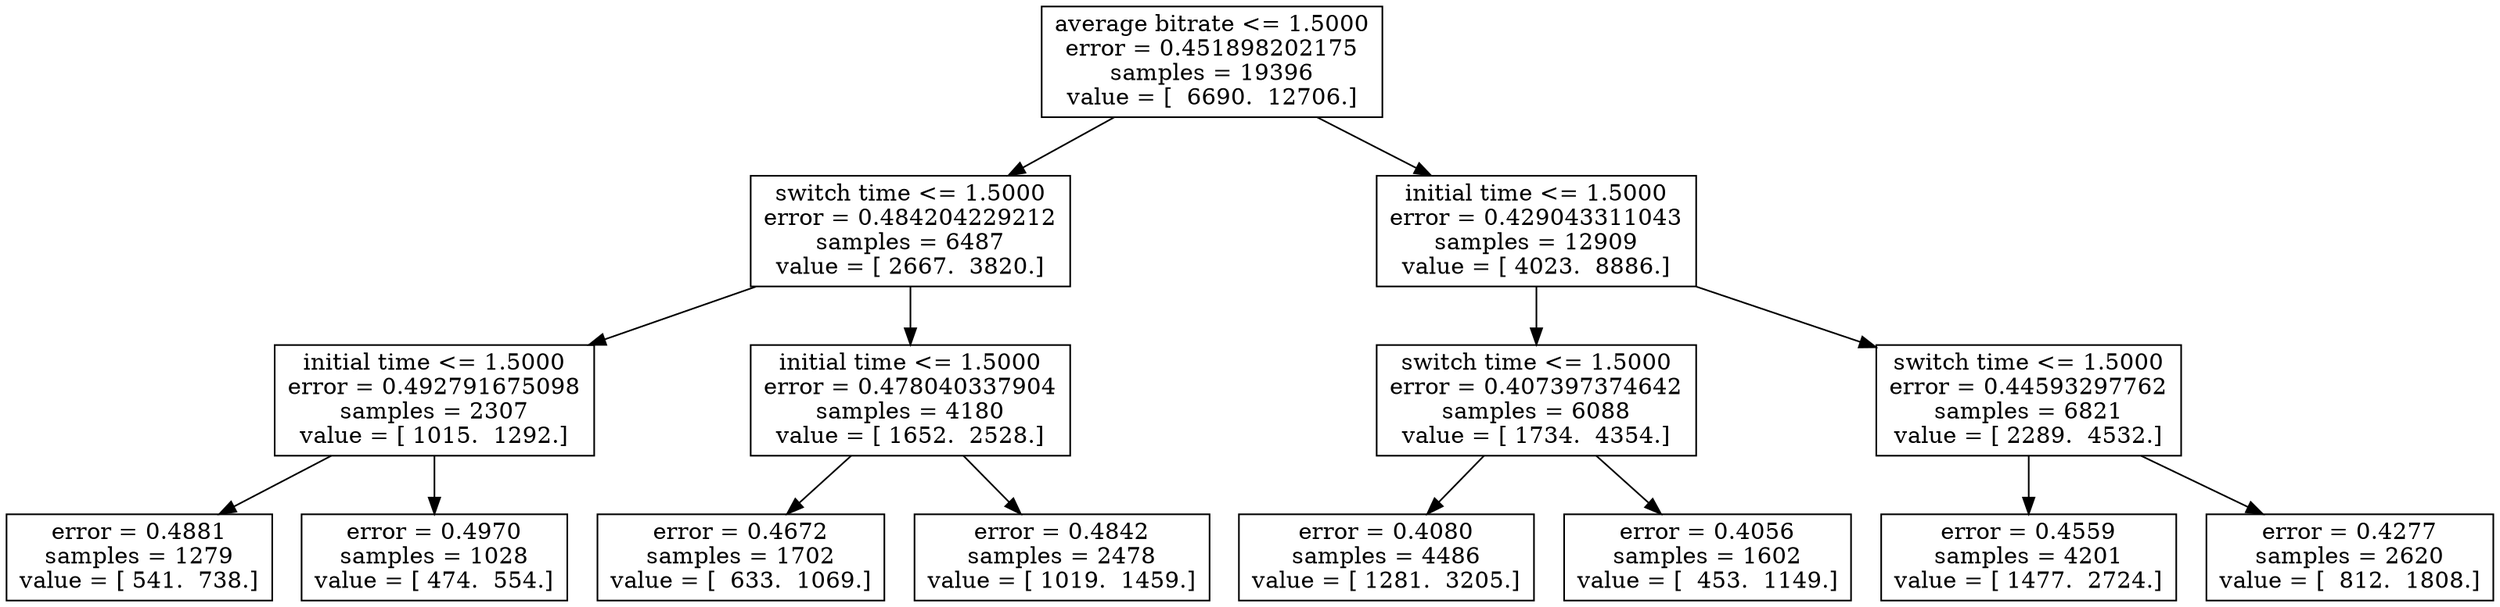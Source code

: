 digraph Tree {
0 [label="average bitrate <= 1.5000\nerror = 0.451898202175\nsamples = 19396\nvalue = [  6690.  12706.]", shape="box"] ;
1 [label="switch time <= 1.5000\nerror = 0.484204229212\nsamples = 6487\nvalue = [ 2667.  3820.]", shape="box"] ;
0 -> 1 ;
2 [label="initial time <= 1.5000\nerror = 0.492791675098\nsamples = 2307\nvalue = [ 1015.  1292.]", shape="box"] ;
1 -> 2 ;
3 [label="error = 0.4881\nsamples = 1279\nvalue = [ 541.  738.]", shape="box"] ;
2 -> 3 ;
4 [label="error = 0.4970\nsamples = 1028\nvalue = [ 474.  554.]", shape="box"] ;
2 -> 4 ;
5 [label="initial time <= 1.5000\nerror = 0.478040337904\nsamples = 4180\nvalue = [ 1652.  2528.]", shape="box"] ;
1 -> 5 ;
6 [label="error = 0.4672\nsamples = 1702\nvalue = [  633.  1069.]", shape="box"] ;
5 -> 6 ;
7 [label="error = 0.4842\nsamples = 2478\nvalue = [ 1019.  1459.]", shape="box"] ;
5 -> 7 ;
8 [label="initial time <= 1.5000\nerror = 0.429043311043\nsamples = 12909\nvalue = [ 4023.  8886.]", shape="box"] ;
0 -> 8 ;
9 [label="switch time <= 1.5000\nerror = 0.407397374642\nsamples = 6088\nvalue = [ 1734.  4354.]", shape="box"] ;
8 -> 9 ;
10 [label="error = 0.4080\nsamples = 4486\nvalue = [ 1281.  3205.]", shape="box"] ;
9 -> 10 ;
11 [label="error = 0.4056\nsamples = 1602\nvalue = [  453.  1149.]", shape="box"] ;
9 -> 11 ;
12 [label="switch time <= 1.5000\nerror = 0.44593297762\nsamples = 6821\nvalue = [ 2289.  4532.]", shape="box"] ;
8 -> 12 ;
13 [label="error = 0.4559\nsamples = 4201\nvalue = [ 1477.  2724.]", shape="box"] ;
12 -> 13 ;
14 [label="error = 0.4277\nsamples = 2620\nvalue = [  812.  1808.]", shape="box"] ;
12 -> 14 ;
}